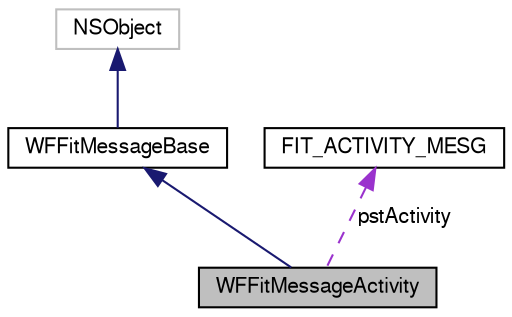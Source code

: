 digraph "WFFitMessageActivity"
{
  edge [fontname="FreeSans",fontsize="10",labelfontname="FreeSans",labelfontsize="10"];
  node [fontname="FreeSans",fontsize="10",shape=record];
  Node1 [label="WFFitMessageActivity",height=0.2,width=0.4,color="black", fillcolor="grey75", style="filled", fontcolor="black"];
  Node2 -> Node1 [dir="back",color="midnightblue",fontsize="10",style="solid",fontname="FreeSans"];
  Node2 [label="WFFitMessageBase",height=0.2,width=0.4,color="black", fillcolor="white", style="filled",URL="$interface_w_f_fit_message_base.html",tooltip="Represents a single record in a FIT file system. "];
  Node3 -> Node2 [dir="back",color="midnightblue",fontsize="10",style="solid",fontname="FreeSans"];
  Node3 [label="NSObject",height=0.2,width=0.4,color="grey75", fillcolor="white", style="filled"];
  Node4 -> Node1 [dir="back",color="darkorchid3",fontsize="10",style="dashed",label=" pstActivity" ,fontname="FreeSans"];
  Node4 [label="FIT_ACTIVITY_MESG",height=0.2,width=0.4,color="black", fillcolor="white", style="filled",URL="$struct_f_i_t___a_c_t_i_v_i_t_y___m_e_s_g.html"];
}
